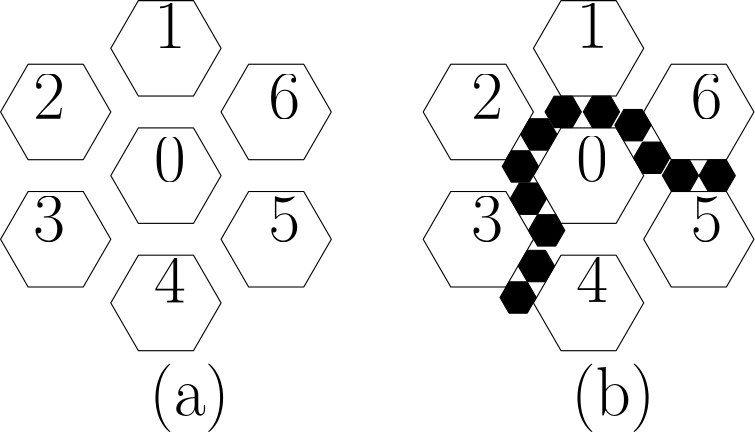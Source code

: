 <?xml version="1.0"?>
<!DOCTYPE ipe SYSTEM "ipe.dtd">
<ipe version="70107" creator="Ipe 7.2.2">
<info created="D:20160412134457" modified="D:20160412141407"/>
<ipestyle name="basic">
<symbol name="arrow/arc(spx)">
<path stroke="sym-stroke" fill="sym-stroke" pen="sym-pen">
0 0 m
-1 0.333 l
-1 -0.333 l
h
</path>
</symbol>
<symbol name="arrow/farc(spx)">
<path stroke="sym-stroke" fill="white" pen="sym-pen">
0 0 m
-1 0.333 l
-1 -0.333 l
h
</path>
</symbol>
<symbol name="arrow/ptarc(spx)">
<path stroke="sym-stroke" fill="sym-stroke" pen="sym-pen">
0 0 m
-1 0.333 l
-0.8 0 l
-1 -0.333 l
h
</path>
</symbol>
<symbol name="arrow/fptarc(spx)">
<path stroke="sym-stroke" fill="white" pen="sym-pen">
0 0 m
-1 0.333 l
-0.8 0 l
-1 -0.333 l
h
</path>
</symbol>
<symbol name="mark/circle(sx)" transformations="translations">
<path fill="sym-stroke">
0.6 0 0 0.6 0 0 e
0.4 0 0 0.4 0 0 e
</path>
</symbol>
<symbol name="mark/disk(sx)" transformations="translations">
<path fill="sym-stroke">
0.6 0 0 0.6 0 0 e
</path>
</symbol>
<symbol name="mark/fdisk(sfx)" transformations="translations">
<group>
<path fill="sym-fill">
0.5 0 0 0.5 0 0 e
</path>
<path fill="sym-stroke" fillrule="eofill">
0.6 0 0 0.6 0 0 e
0.4 0 0 0.4 0 0 e
</path>
</group>
</symbol>
<symbol name="mark/box(sx)" transformations="translations">
<path fill="sym-stroke" fillrule="eofill">
-0.6 -0.6 m
0.6 -0.6 l
0.6 0.6 l
-0.6 0.6 l
h
-0.4 -0.4 m
0.4 -0.4 l
0.4 0.4 l
-0.4 0.4 l
h
</path>
</symbol>
<symbol name="mark/square(sx)" transformations="translations">
<path fill="sym-stroke">
-0.6 -0.6 m
0.6 -0.6 l
0.6 0.6 l
-0.6 0.6 l
h
</path>
</symbol>
<symbol name="mark/fsquare(sfx)" transformations="translations">
<group>
<path fill="sym-fill">
-0.5 -0.5 m
0.5 -0.5 l
0.5 0.5 l
-0.5 0.5 l
h
</path>
<path fill="sym-stroke" fillrule="eofill">
-0.6 -0.6 m
0.6 -0.6 l
0.6 0.6 l
-0.6 0.6 l
h
-0.4 -0.4 m
0.4 -0.4 l
0.4 0.4 l
-0.4 0.4 l
h
</path>
</group>
</symbol>
<symbol name="mark/cross(sx)" transformations="translations">
<group>
<path fill="sym-stroke">
-0.43 -0.57 m
0.57 0.43 l
0.43 0.57 l
-0.57 -0.43 l
h
</path>
<path fill="sym-stroke">
-0.43 0.57 m
0.57 -0.43 l
0.43 -0.57 l
-0.57 0.43 l
h
</path>
</group>
</symbol>
<symbol name="arrow/fnormal(spx)">
<path stroke="sym-stroke" fill="white" pen="sym-pen">
0 0 m
-1 0.333 l
-1 -0.333 l
h
</path>
</symbol>
<symbol name="arrow/pointed(spx)">
<path stroke="sym-stroke" fill="sym-stroke" pen="sym-pen">
0 0 m
-1 0.333 l
-0.8 0 l
-1 -0.333 l
h
</path>
</symbol>
<symbol name="arrow/fpointed(spx)">
<path stroke="sym-stroke" fill="white" pen="sym-pen">
0 0 m
-1 0.333 l
-0.8 0 l
-1 -0.333 l
h
</path>
</symbol>
<symbol name="arrow/linear(spx)">
<path stroke="sym-stroke" pen="sym-pen">
-1 0.333 m
0 0 l
-1 -0.333 l
</path>
</symbol>
<symbol name="arrow/fdouble(spx)">
<path stroke="sym-stroke" fill="white" pen="sym-pen">
0 0 m
-1 0.333 l
-1 -0.333 l
h
-1 0 m
-2 0.333 l
-2 -0.333 l
h
</path>
</symbol>
<symbol name="arrow/double(spx)">
<path stroke="sym-stroke" fill="sym-stroke" pen="sym-pen">
0 0 m
-1 0.333 l
-1 -0.333 l
h
-1 0 m
-2 0.333 l
-2 -0.333 l
h
</path>
</symbol>
<pen name="heavier" value="0.8"/>
<pen name="fat" value="1.2"/>
<pen name="ultrafat" value="2"/>
<symbolsize name="large" value="5"/>
<symbolsize name="small" value="2"/>
<symbolsize name="tiny" value="1.1"/>
<arrowsize name="large" value="10"/>
<arrowsize name="small" value="5"/>
<arrowsize name="tiny" value="3"/>
<color name="red" value="1 0 0"/>
<color name="green" value="0 1 0"/>
<color name="blue" value="0 0 1"/>
<color name="yellow" value="1 1 0"/>
<color name="orange" value="1 0.647 0"/>
<color name="gold" value="1 0.843 0"/>
<color name="purple" value="0.627 0.125 0.941"/>
<color name="gray" value="0.745"/>
<color name="brown" value="0.647 0.165 0.165"/>
<color name="navy" value="0 0 0.502"/>
<color name="pink" value="1 0.753 0.796"/>
<color name="seagreen" value="0.18 0.545 0.341"/>
<color name="turquoise" value="0.251 0.878 0.816"/>
<color name="violet" value="0.933 0.51 0.933"/>
<color name="darkblue" value="0 0 0.545"/>
<color name="darkcyan" value="0 0.545 0.545"/>
<color name="darkgray" value="0.663"/>
<color name="darkgreen" value="0 0.392 0"/>
<color name="darkmagenta" value="0.545 0 0.545"/>
<color name="darkorange" value="1 0.549 0"/>
<color name="darkred" value="0.545 0 0"/>
<color name="lightblue" value="0.678 0.847 0.902"/>
<color name="lightcyan" value="0.878 1 1"/>
<color name="lightgray" value="0.827"/>
<color name="lightgreen" value="0.565 0.933 0.565"/>
<color name="lightyellow" value="1 1 0.878"/>
<dashstyle name="dashed" value="[4] 0"/>
<dashstyle name="dotted" value="[1 3] 0"/>
<dashstyle name="dash dotted" value="[4 2 1 2] 0"/>
<dashstyle name="dash dot dotted" value="[4 2 1 2 1 2] 0"/>
<textsize name="large" value="\large"/>
<textsize name="Large" value="\Large"/>
<textsize name="LARGE" value="\LARGE"/>
<textsize name="huge" value="\huge"/>
<textsize name="Huge" value="\Huge"/>
<textsize name="small" value="\small"/>
<textsize name="footnote" value="\footnotesize"/>
<textsize name="tiny" value="\tiny"/>
<textstyle name="center" begin="\begin{center}" end="\end{center}"/>
<textstyle name="itemize" begin="\begin{itemize}" end="\end{itemize}"/>
<textstyle name="item" begin="\begin{itemize}\item{}" end="\end{itemize}"/>
<gridsize name="4 pts" value="4"/>
<gridsize name="8 pts (~3 mm)" value="8"/>
<gridsize name="16 pts (~6 mm)" value="16"/>
<gridsize name="32 pts (~12 mm)" value="32"/>
<gridsize name="10 pts (~3.5 mm)" value="10"/>
<gridsize name="20 pts (~7 mm)" value="20"/>
<gridsize name="14 pts (~5 mm)" value="14"/>
<gridsize name="28 pts (~10 mm)" value="28"/>
<gridsize name="56 pts (~20 mm)" value="56"/>
<anglesize name="90 deg" value="90"/>
<anglesize name="60 deg" value="60"/>
<anglesize name="45 deg" value="45"/>
<anglesize name="30 deg" value="30"/>
<anglesize name="22.5 deg" value="22.5"/>
<opacity name="10%" value="0.1"/>
<opacity name="30%" value="0.3"/>
<opacity name="50%" value="0.5"/>
<opacity name="75%" value="0.75"/>
<tiling name="falling" angle="-60" step="4" width="1"/>
<tiling name="rising" angle="30" step="4" width="1"/>
</ipestyle>
<page>
<layer name="alpha"/>
<view layers="alpha" active="alpha"/>
<path layer="alpha" matrix="0.413448 0 0 0.413448 -1971.16 -892.36" stroke="black">
5424 3264 m
5400 3305.57 l
5352 3305.57 l
5328 3264 l
5352 3222.43 l
5400 3222.43 l
h
</path>
<path matrix="0.413448 0 0 0.413448 -1931.47 -869.44" stroke="black">
5424 3264 m
5400 3305.57 l
5352 3305.57 l
5328 3264 l
5352 3222.43 l
5400 3222.43 l
h
</path>
<path matrix="0.413448 0 0 0.413448 -1931.47 -915.27" stroke="black">
5424 3264 m
5400 3305.57 l
5352 3305.57 l
5328 3264 l
5352 3222.43 l
5400 3222.43 l
h
</path>
<path matrix="0.413448 0 0 0.413448 -2010.85 -915.27" stroke="black">
5424 3264 m
5400 3305.57 l
5352 3305.57 l
5328 3264 l
5352 3222.43 l
5400 3222.43 l
h
</path>
<path matrix="0.413448 0 0 0.413448 -2010.85 -869.44" stroke="black">
5424 3264 m
5400 3305.57 l
5352 3305.57 l
5328 3264 l
5352 3222.43 l
5400 3222.43 l
h
</path>
<path matrix="0.413448 0 0 0.413448 -1971.16 -846.52" stroke="black">
5424 3264 m
5400 3305.57 l
5352 3305.57 l
5328 3264 l
5352 3222.43 l
5400 3222.43 l
h
</path>
<path matrix="0.413448 0 0 0.413448 -1971.16 -938.19" stroke="black">
5424 3264 m
5400 3305.57 l
5352 3305.57 l
5328 3264 l
5352 3222.43 l
5400 3222.43 l
h
</path>
<path matrix="0.413448 0 0 0.413448 -1819.01 -892.36" stroke="black">
5424 3264 m
5400 3305.57 l
5352 3305.57 l
5328 3264 l
5352 3222.43 l
5400 3222.43 l
h
</path>
<path matrix="0.413448 0 0 0.413448 -1779.32 -869.44" stroke="black">
5424 3264 m
5400 3305.57 l
5352 3305.57 l
5328 3264 l
5352 3222.43 l
5400 3222.43 l
h
</path>
<path matrix="0.413448 0 0 0.413448 -1779.32 -915.27" stroke="black">
5424 3264 m
5400 3305.57 l
5352 3305.57 l
5328 3264 l
5352 3222.43 l
5400 3222.43 l
h
</path>
<path matrix="0.413448 0 0 0.413448 -1858.7 -915.27" stroke="black">
5424 3264 m
5400 3305.57 l
5352 3305.57 l
5328 3264 l
5352 3222.43 l
5400 3222.43 l
h
</path>
<path matrix="0.413448 0 0 0.413448 -1858.7 -869.44" stroke="black">
5424 3264 m
5400 3305.57 l
5352 3305.57 l
5328 3264 l
5352 3222.43 l
5400 3222.43 l
h
</path>
<path matrix="0.413448 0 0 0.413448 -1819.01 -846.52" stroke="black">
5424 3264 m
5400 3305.57 l
5352 3305.57 l
5328 3264 l
5352 3222.43 l
5400 3222.43 l
h
</path>
<path matrix="0.413448 0 0 0.413448 -1819.01 -938.19" stroke="black">
5424 3264 m
5400 3305.57 l
5352 3305.57 l
5328 3264 l
5352 3222.43 l
5400 3222.43 l
h
</path>
<path matrix="0.470689 0 0 0.470689 -2297.79 -1082.34" stroke="black" fill="black">
5733.86 3319.43 m
5726.93 3331.43 l
5713.07 3331.43 l
5706.14 3319.43 l
5713.07 3307.43 l
5726.93 3307.43 l
h
</path>
<path matrix="0.47069 0 0 0.47069 -2284.03 -1082.33" stroke="black" fill="black">
5733.86 3319.43 m
5726.93 3331.43 l
5713.07 3331.43 l
5706.14 3319.43 l
5713.07 3307.43 l
5726.93 3307.43 l
h
</path>
<path matrix="0.47069 0 0 0.47069 -2272.69 -1087.12" stroke="black" fill="black">
5733.86 3319.43 m
5726.93 3331.43 l
5713.07 3331.43 l
5706.14 3319.43 l
5713.07 3307.43 l
5726.93 3307.43 l
h
</path>
<path matrix="0.47069 0 0 0.47069 -2265.91 -1098.85" stroke="black" fill="black">
5733.86 3319.43 m
5726.93 3331.43 l
5713.07 3331.43 l
5706.14 3319.43 l
5713.07 3307.43 l
5726.93 3307.43 l
h
</path>
<path matrix="0.47069 0 0 0.47069 -2255.58 -1105.28" stroke="black" fill="black">
5733.86 3319.43 m
5726.93 3331.43 l
5713.07 3331.43 l
5706.14 3319.43 l
5713.07 3307.43 l
5726.93 3307.43 l
h
</path>
<path matrix="0.47069 0 0 0.47069 -2242.35 -1105.28" stroke="black" fill="black">
5733.86 3319.43 m
5726.93 3331.43 l
5713.07 3331.43 l
5706.14 3319.43 l
5713.07 3307.43 l
5726.93 3307.43 l
h
</path>
<path matrix="0.47069 0 0 0.47069 -2306.56 -1090.45" stroke="black" fill="black">
5733.86 3319.43 m
5726.93 3331.43 l
5713.07 3331.43 l
5706.14 3319.43 l
5713.07 3307.43 l
5726.93 3307.43 l
h
</path>
<path matrix="0.47069 0 0 0.47069 -2313.22 -1101.98" stroke="black" fill="black">
5733.86 3319.43 m
5726.93 3331.43 l
5713.07 3331.43 l
5706.14 3319.43 l
5713.07 3307.43 l
5726.93 3307.43 l
h
</path>
<path matrix="0.47069 0 0 0.47069 -2310.33 -1113.58" stroke="black" fill="black">
5733.86 3319.43 m
5726.93 3331.43 l
5713.07 3331.43 l
5706.14 3319.43 l
5713.07 3307.43 l
5726.93 3307.43 l
h
</path>
<path matrix="0.47069 0 0 0.47069 -2303.75 -1124.99" stroke="black" fill="black">
5733.86 3319.43 m
5726.93 3331.43 l
5713.07 3331.43 l
5706.14 3319.43 l
5713.07 3307.43 l
5726.93 3307.43 l
h
</path>
<path matrix="0.47069 0 0 0.47069 -2307.46 -1137.83" stroke="black" fill="black">
5733.86 3319.43 m
5726.93 3331.43 l
5713.07 3331.43 l
5706.14 3319.43 l
5713.07 3307.43 l
5726.93 3307.43 l
h
</path>
<path matrix="0.47069 0 0 0.47069 -2314.02 -1149.16" stroke="black" fill="black">
5733.86 3319.43 m
5726.93 3331.43 l
5713.07 3331.43 l
5706.14 3319.43 l
5713.07 3307.43 l
5726.93 3307.43 l
h
</path>
<text matrix="0.413448 0 0 0.413448 -1971.94 -892.36" transformations="translations" pos="5735.18 3259.27" stroke="black" type="label" width="11.368" height="15.978" depth="0" valign="baseline" size="Huge">0</text>
<text matrix="0.413448 0 0 0.413448 -1975.85 -892.36" transformations="translations" pos="5744.65 3375.43" stroke="black" type="label" width="11.368" height="15.978" depth="0" valign="baseline" size="Huge">1</text>
<text matrix="0.413448 0 0 0.413448 -1965.5 -892.56" transformations="translations" pos="5628.15 3314.01" stroke="black" type="label" width="11.368" height="15.978" depth="0" valign="baseline" size="Huge">2</text>
<text matrix="0.413448 0 0 0.413448 -1971.16 -892.56" transformations="translations" pos="5641.84 3207.28" stroke="black" type="label" width="11.368" height="15.978" depth="0" valign="baseline" size="Huge">3</text>
<text matrix="0.413448 0 0 0.413448 -1971.16 -892.36" transformations="translations" pos="5733.3 3153.95" stroke="black" type="label" width="11.368" height="15.978" depth="0" valign="baseline" size="Huge">4</text>
<text matrix="0.413448 0 0 0.413448 -1971.16 -892.13" transformations="translations" pos="5833.07 3206.26" stroke="black" type="label" width="11.368" height="15.978" depth="0" valign="baseline" size="Huge">5</text>
<text matrix="0.413448 0 0 0.413448 -1971.08 -895.88" transformations="translations" pos="5832.87 3322.04" stroke="black" type="label" width="11.368" height="15.978" depth="0" valign="baseline" size="Huge">6</text>
<text matrix="0.413448 0 0 0.413448 -2123.96 -892.56" transformations="translations" pos="5735.18 3259.27" stroke="black" type="label" width="11.368" height="15.978" depth="0" valign="baseline" size="Huge">0</text>
<text matrix="0.413448 0 0 0.413448 -2127.87 -892.56" transformations="translations" pos="5744.65 3375.43" stroke="black" type="label" width="11.368" height="15.978" depth="0" valign="baseline" size="Huge">1</text>
<text matrix="0.413448 0 0 0.413448 -2123.18 -892.56" transformations="translations" pos="5628.15 3314.01" stroke="black" type="label" width="11.368" height="15.978" depth="0" valign="baseline" size="Huge">2</text>
<text matrix="0.413448 0 0 0.413448 -2128.84 -892.56" transformations="translations" pos="5641.84 3207.28" stroke="black" type="label" width="11.368" height="15.978" depth="0" valign="baseline" size="Huge">3</text>
<text matrix="0.413448 0 0 0.413448 -2123.18 -892.56" transformations="translations" pos="5733.3 3153.95" stroke="black" type="label" width="11.368" height="15.978" depth="0" valign="baseline" size="Huge">4</text>
<text matrix="0.413448 0 0 0.413448 -2123.18 -892.13" transformations="translations" pos="5833.07 3206.26" stroke="black" type="label" width="11.368" height="15.978" depth="0" valign="baseline" size="Huge">5</text>
<text matrix="0.413448 0 0 0.413448 -2123.1 -895.88" transformations="translations" pos="5832.87 3322.04" stroke="black" type="label" width="11.368" height="15.978" depth="0" valign="baseline" size="Huge">6</text>
<text matrix="0.413448 0 0 0.413448 -1971.16 -892.36" transformations="translations" pos="5361.37 3055.67" stroke="black" type="label" width="28.923" height="18.564" depth="6.18" valign="baseline" size="Huge">(a)</text>
<text matrix="0.413448 0 0 0.413448 -1819.24 -892.36" transformations="translations" pos="5361.37 3055.67" stroke="black" type="label" width="30.218" height="18.564" depth="6.18" valign="baseline" size="Huge">(b)</text>
<path stroke="black">
241.614 520.161 m
261.459 520.161 l
</path>
<path stroke="black">
413.609 520.161 m
393.764 520.161 l
</path>
</page>
</ipe>
